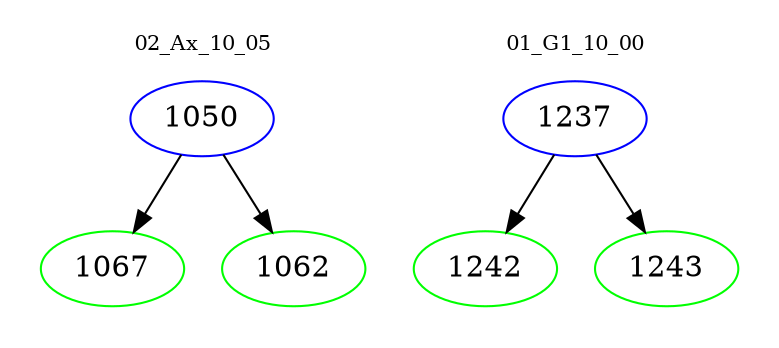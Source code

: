 digraph{
subgraph cluster_0 {
color = white
label = "02_Ax_10_05";
fontsize=10;
T0_1050 [label="1050", color="blue"]
T0_1050 -> T0_1067 [color="black"]
T0_1067 [label="1067", color="green"]
T0_1050 -> T0_1062 [color="black"]
T0_1062 [label="1062", color="green"]
}
subgraph cluster_1 {
color = white
label = "01_G1_10_00";
fontsize=10;
T1_1237 [label="1237", color="blue"]
T1_1237 -> T1_1242 [color="black"]
T1_1242 [label="1242", color="green"]
T1_1237 -> T1_1243 [color="black"]
T1_1243 [label="1243", color="green"]
}
}
